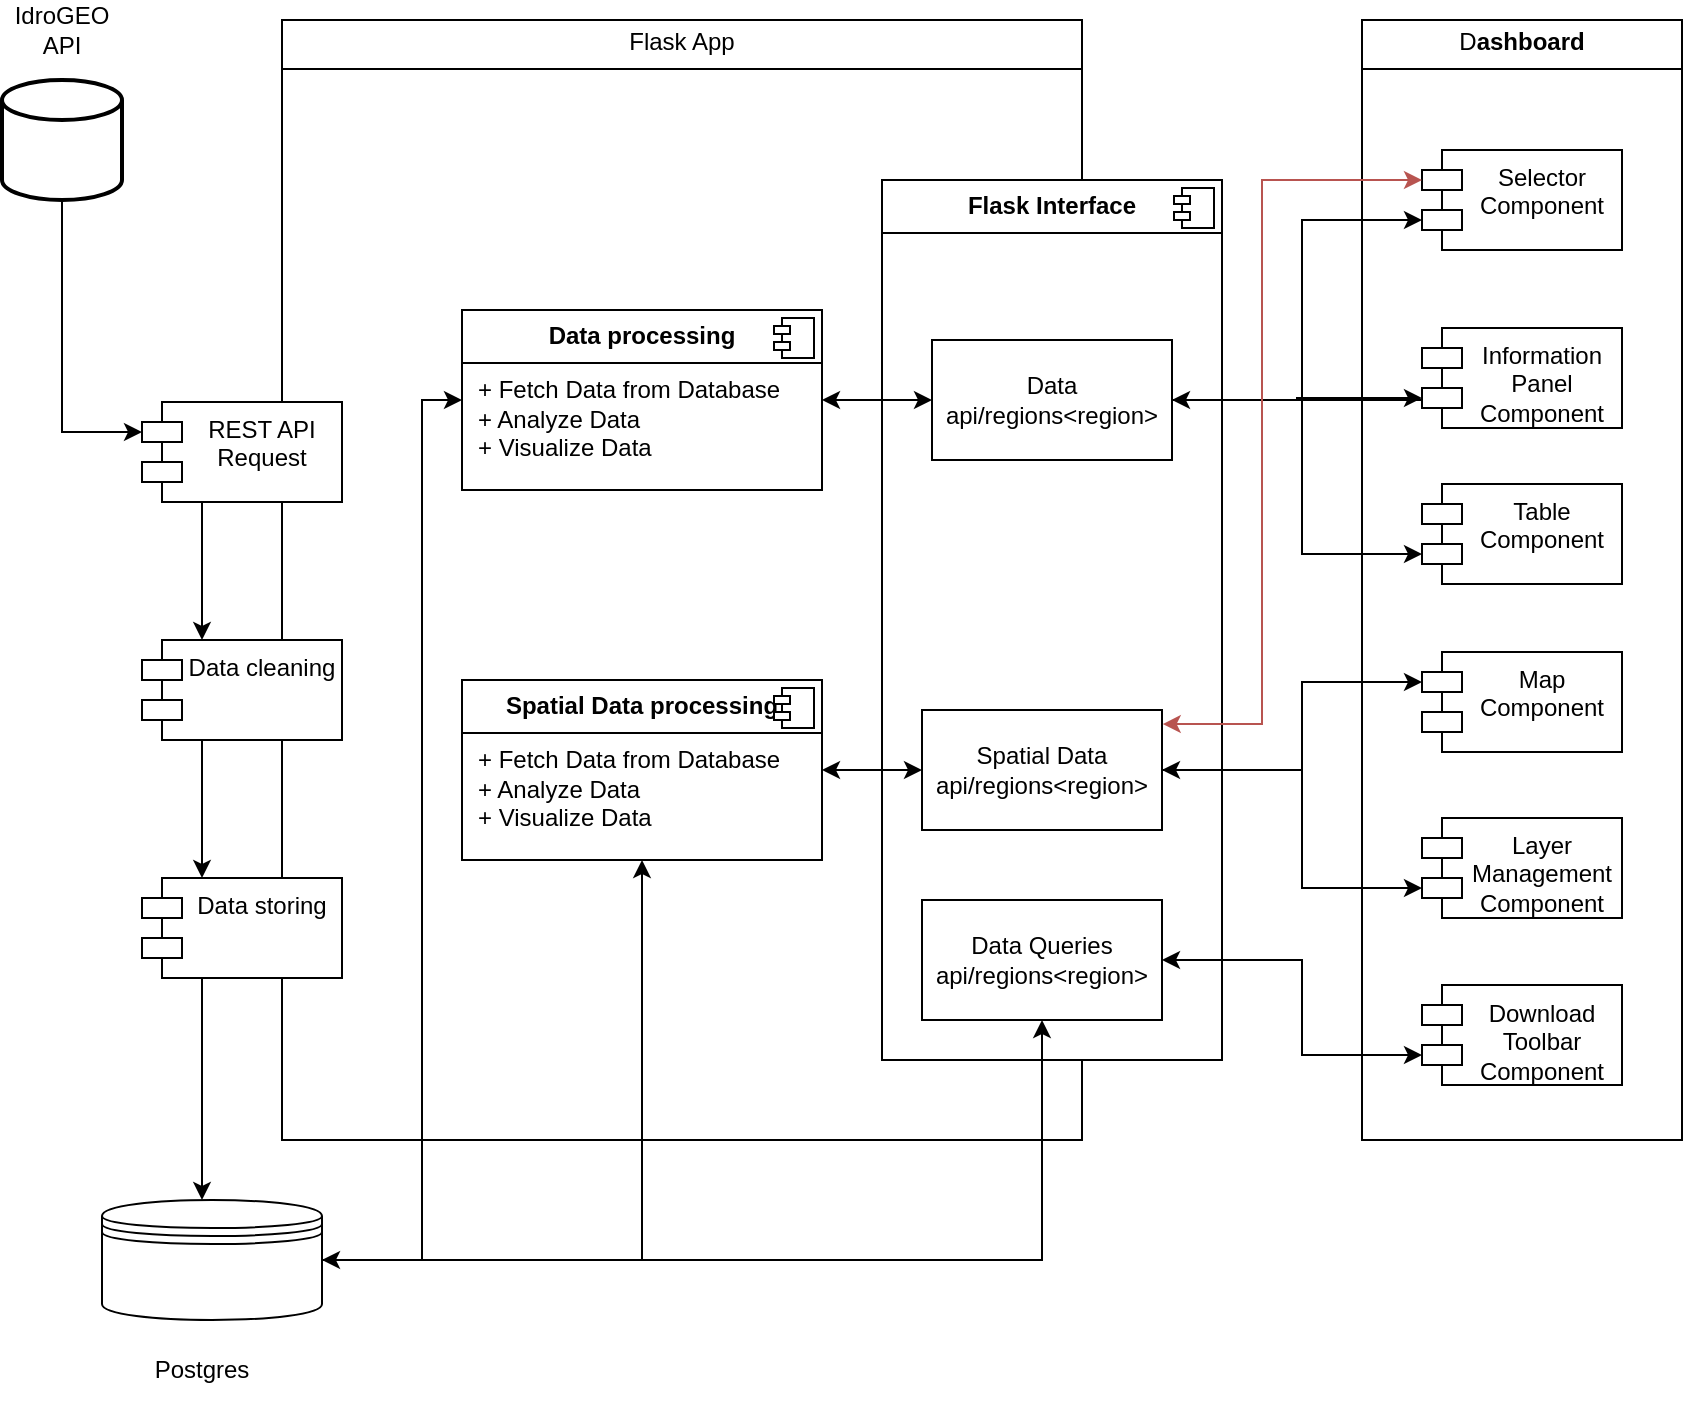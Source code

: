 <mxfile version="24.2.5" type="device">
  <diagram name="Page-1" id="a7904f86-f2b4-8e86-fa97-74104820619b">
    <mxGraphModel dx="1221" dy="717" grid="1" gridSize="10" guides="1" tooltips="1" connect="1" arrows="1" fold="1" page="1" pageScale="1" pageWidth="1100" pageHeight="850" background="none" math="0" shadow="0">
      <root>
        <mxCell id="0" />
        <mxCell id="1" parent="0" />
        <mxCell id="tvobXu7eMwczCTrJ5q9M-32" value="&lt;p style=&quot;text-align: center; margin: 4px 0px 0px;&quot;&gt;Flask App&lt;/p&gt;&lt;hr size=&quot;1&quot; style=&quot;border-style:solid;&quot;&gt;&lt;p style=&quot;margin:0px;margin-left:8px;&quot;&gt;&lt;br&gt;&lt;/p&gt;" style="verticalAlign=top;align=left;overflow=fill;html=1;whiteSpace=wrap;" parent="1" vertex="1">
          <mxGeometry x="280" y="100" width="400" height="560" as="geometry" />
        </mxCell>
        <mxCell id="tvobXu7eMwczCTrJ5q9M-31" value="&lt;p style=&quot;text-align: center; margin: 4px 0px 0px;&quot;&gt;D&lt;b style=&quot;&quot;&gt;ashboard&lt;/b&gt;&lt;/p&gt;&lt;hr size=&quot;1&quot; style=&quot;border-style:solid;&quot;&gt;&lt;p style=&quot;margin:0px;margin-left:8px;&quot;&gt;&lt;br&gt;&lt;/p&gt;" style="verticalAlign=top;align=left;overflow=fill;html=1;whiteSpace=wrap;" parent="1" vertex="1">
          <mxGeometry x="820" y="100" width="160" height="560" as="geometry" />
        </mxCell>
        <mxCell id="tvobXu7eMwczCTrJ5q9M-25" value="&lt;p style=&quot;margin:0px;margin-top:6px;text-align:center;&quot;&gt;&lt;b&gt;Flask Interface&lt;/b&gt;&lt;/p&gt;&lt;hr size=&quot;1&quot; style=&quot;border-style:solid;&quot;&gt;&lt;p style=&quot;margin:0px;margin-left:8px;&quot;&gt;&lt;br&gt;&lt;/p&gt;" style="align=left;overflow=fill;html=1;dropTarget=0;whiteSpace=wrap;" parent="1" vertex="1">
          <mxGeometry x="580" y="180" width="170" height="440" as="geometry" />
        </mxCell>
        <mxCell id="tvobXu7eMwczCTrJ5q9M-26" value="" style="shape=component;jettyWidth=8;jettyHeight=4;" parent="tvobXu7eMwczCTrJ5q9M-25" vertex="1">
          <mxGeometry x="1" width="20" height="20" relative="1" as="geometry">
            <mxPoint x="-24" y="4" as="offset" />
          </mxGeometry>
        </mxCell>
        <mxCell id="tvobXu7eMwczCTrJ5q9M-3" value="Selector Component" style="shape=module;align=left;spacingLeft=20;align=center;verticalAlign=top;whiteSpace=wrap;html=1;" parent="1" vertex="1">
          <mxGeometry x="850" y="165" width="100" height="50" as="geometry" />
        </mxCell>
        <mxCell id="tvobXu7eMwczCTrJ5q9M-56" style="edgeStyle=orthogonalEdgeStyle;rounded=0;orthogonalLoop=1;jettySize=auto;html=1;" parent="1" source="tvobXu7eMwczCTrJ5q9M-4" target="tvobXu7eMwczCTrJ5q9M-9" edge="1">
          <mxGeometry relative="1" as="geometry">
            <Array as="points">
              <mxPoint x="820" y="290" />
              <mxPoint x="820" y="290" />
            </Array>
          </mxGeometry>
        </mxCell>
        <mxCell id="tvobXu7eMwczCTrJ5q9M-4" value="Information Panel Component" style="shape=module;align=left;spacingLeft=20;align=center;verticalAlign=top;whiteSpace=wrap;html=1;" parent="1" vertex="1">
          <mxGeometry x="850" y="254" width="100" height="50" as="geometry" />
        </mxCell>
        <mxCell id="tvobXu7eMwczCTrJ5q9M-5" value="Table Component" style="shape=module;align=left;spacingLeft=20;align=center;verticalAlign=top;whiteSpace=wrap;html=1;" parent="1" vertex="1">
          <mxGeometry x="850" y="332" width="100" height="50" as="geometry" />
        </mxCell>
        <mxCell id="tvobXu7eMwczCTrJ5q9M-6" value="Map Component" style="shape=module;align=left;spacingLeft=20;align=center;verticalAlign=top;whiteSpace=wrap;html=1;" parent="1" vertex="1">
          <mxGeometry x="850" y="416" width="100" height="50" as="geometry" />
        </mxCell>
        <mxCell id="tvobXu7eMwczCTrJ5q9M-7" value="Layer Management Component" style="shape=module;align=left;spacingLeft=20;align=center;verticalAlign=top;whiteSpace=wrap;html=1;" parent="1" vertex="1">
          <mxGeometry x="850" y="499" width="100" height="50" as="geometry" />
        </mxCell>
        <mxCell id="tvobXu7eMwczCTrJ5q9M-8" value="Download Toolbar Component" style="shape=module;align=left;spacingLeft=20;align=center;verticalAlign=top;whiteSpace=wrap;html=1;" parent="1" vertex="1">
          <mxGeometry x="850" y="582.5" width="100" height="50" as="geometry" />
        </mxCell>
        <mxCell id="tvobXu7eMwczCTrJ5q9M-9" value="&lt;div&gt;Data&lt;/div&gt;&lt;div&gt;api/regions&amp;lt;region&amp;gt;&lt;/div&gt;" style="rounded=0;whiteSpace=wrap;html=1;" parent="1" vertex="1">
          <mxGeometry x="605" y="260" width="120" height="60" as="geometry" />
        </mxCell>
        <mxCell id="tvobXu7eMwczCTrJ5q9M-10" value="&lt;div&gt;Spatial Data&lt;/div&gt;&lt;div&gt;api/regions&amp;lt;region&amp;gt;&lt;/div&gt;" style="rounded=0;whiteSpace=wrap;html=1;" parent="1" vertex="1">
          <mxGeometry x="600" y="445" width="120" height="60" as="geometry" />
        </mxCell>
        <mxCell id="tvobXu7eMwczCTrJ5q9M-11" value="&lt;div&gt;Data Queries&lt;/div&gt;&lt;div&gt;api/regions&amp;lt;region&amp;gt;&lt;/div&gt;" style="rounded=0;whiteSpace=wrap;html=1;" parent="1" vertex="1">
          <mxGeometry x="600" y="540" width="120" height="60" as="geometry" />
        </mxCell>
        <mxCell id="tvobXu7eMwczCTrJ5q9M-12" value="" style="strokeWidth=2;html=1;shape=mxgraph.flowchart.database;whiteSpace=wrap;" parent="1" vertex="1">
          <mxGeometry x="140" y="130" width="60" height="60" as="geometry" />
        </mxCell>
        <mxCell id="tvobXu7eMwczCTrJ5q9M-13" value="IdroGEO API" style="text;html=1;align=center;verticalAlign=middle;whiteSpace=wrap;rounded=0;" parent="1" vertex="1">
          <mxGeometry x="140" y="90" width="60" height="30" as="geometry" />
        </mxCell>
        <mxCell id="tvobXu7eMwczCTrJ5q9M-44" style="edgeStyle=orthogonalEdgeStyle;rounded=0;orthogonalLoop=1;jettySize=auto;html=1;entryX=0;entryY=0.5;entryDx=0;entryDy=0;endArrow=classic;endFill=1;startArrow=classic;startFill=1;" parent="1" source="tvobXu7eMwczCTrJ5q9M-16" target="tvobXu7eMwczCTrJ5q9M-9" edge="1">
          <mxGeometry relative="1" as="geometry" />
        </mxCell>
        <mxCell id="tvobXu7eMwczCTrJ5q9M-16" value="&lt;p style=&quot;margin:0px;margin-top:6px;text-align:center;&quot;&gt;&lt;b&gt;Data processing&lt;/b&gt;&lt;/p&gt;&lt;hr size=&quot;1&quot; style=&quot;border-style:solid;&quot;&gt;&lt;p style=&quot;margin:0px;margin-left:8px;&quot;&gt;+ Fetch Data from Database&lt;br&gt;+ Analyze Data&lt;/p&gt;&lt;p style=&quot;margin:0px;margin-left:8px;&quot;&gt;+ Visualize Data&lt;br&gt;&lt;/p&gt;" style="align=left;overflow=fill;html=1;dropTarget=0;whiteSpace=wrap;" parent="1" vertex="1">
          <mxGeometry x="370" y="245" width="180" height="90" as="geometry" />
        </mxCell>
        <mxCell id="tvobXu7eMwczCTrJ5q9M-17" value="" style="shape=component;jettyWidth=8;jettyHeight=4;" parent="tvobXu7eMwczCTrJ5q9M-16" vertex="1">
          <mxGeometry x="1" width="20" height="20" relative="1" as="geometry">
            <mxPoint x="-24" y="4" as="offset" />
          </mxGeometry>
        </mxCell>
        <mxCell id="tvobXu7eMwczCTrJ5q9M-35" value="" style="edgeStyle=orthogonalEdgeStyle;rounded=0;orthogonalLoop=1;jettySize=auto;html=1;" parent="1" source="tvobXu7eMwczCTrJ5q9M-18" target="tvobXu7eMwczCTrJ5q9M-19" edge="1">
          <mxGeometry relative="1" as="geometry">
            <Array as="points">
              <mxPoint x="240" y="370" />
              <mxPoint x="240" y="370" />
            </Array>
          </mxGeometry>
        </mxCell>
        <mxCell id="tvobXu7eMwczCTrJ5q9M-18" value="&lt;div&gt;REST API&lt;br&gt;&lt;/div&gt;&lt;div&gt;Request&lt;/div&gt;" style="shape=module;align=left;spacingLeft=20;align=center;verticalAlign=top;whiteSpace=wrap;html=1;" parent="1" vertex="1">
          <mxGeometry x="210" y="291" width="100" height="50" as="geometry" />
        </mxCell>
        <mxCell id="tvobXu7eMwczCTrJ5q9M-36" value="" style="edgeStyle=orthogonalEdgeStyle;rounded=0;orthogonalLoop=1;jettySize=auto;html=1;" parent="1" source="tvobXu7eMwczCTrJ5q9M-19" target="tvobXu7eMwczCTrJ5q9M-20" edge="1">
          <mxGeometry relative="1" as="geometry">
            <Array as="points">
              <mxPoint x="240" y="490" />
              <mxPoint x="240" y="490" />
            </Array>
          </mxGeometry>
        </mxCell>
        <mxCell id="tvobXu7eMwczCTrJ5q9M-19" value="Data cleaning" style="shape=module;align=left;spacingLeft=20;align=center;verticalAlign=top;whiteSpace=wrap;html=1;" parent="1" vertex="1">
          <mxGeometry x="210" y="410" width="100" height="50" as="geometry" />
        </mxCell>
        <mxCell id="tvobXu7eMwczCTrJ5q9M-37" value="" style="edgeStyle=orthogonalEdgeStyle;rounded=0;orthogonalLoop=1;jettySize=auto;html=1;" parent="1" source="tvobXu7eMwczCTrJ5q9M-20" target="tvobXu7eMwczCTrJ5q9M-21" edge="1">
          <mxGeometry relative="1" as="geometry">
            <Array as="points">
              <mxPoint x="240" y="620" />
              <mxPoint x="240" y="620" />
            </Array>
          </mxGeometry>
        </mxCell>
        <mxCell id="tvobXu7eMwczCTrJ5q9M-20" value="Data storing" style="shape=module;align=left;spacingLeft=20;align=center;verticalAlign=top;whiteSpace=wrap;html=1;" parent="1" vertex="1">
          <mxGeometry x="210" y="529" width="100" height="50" as="geometry" />
        </mxCell>
        <mxCell id="tvobXu7eMwczCTrJ5q9M-40" style="edgeStyle=orthogonalEdgeStyle;rounded=0;orthogonalLoop=1;jettySize=auto;html=1;" parent="1" source="tvobXu7eMwczCTrJ5q9M-21" target="tvobXu7eMwczCTrJ5q9M-23" edge="1">
          <mxGeometry relative="1" as="geometry" />
        </mxCell>
        <mxCell id="tvobXu7eMwczCTrJ5q9M-41" style="edgeStyle=orthogonalEdgeStyle;rounded=0;orthogonalLoop=1;jettySize=auto;html=1;entryX=0;entryY=0.5;entryDx=0;entryDy=0;" parent="1" source="tvobXu7eMwczCTrJ5q9M-21" target="tvobXu7eMwczCTrJ5q9M-16" edge="1">
          <mxGeometry relative="1" as="geometry">
            <Array as="points">
              <mxPoint x="350" y="720" />
              <mxPoint x="350" y="290" />
            </Array>
          </mxGeometry>
        </mxCell>
        <mxCell id="tvobXu7eMwczCTrJ5q9M-42" style="edgeStyle=orthogonalEdgeStyle;rounded=0;orthogonalLoop=1;jettySize=auto;html=1;entryX=0.5;entryY=1;entryDx=0;entryDy=0;startArrow=classic;startFill=1;" parent="1" source="tvobXu7eMwczCTrJ5q9M-21" target="tvobXu7eMwczCTrJ5q9M-11" edge="1">
          <mxGeometry relative="1" as="geometry" />
        </mxCell>
        <mxCell id="tvobXu7eMwczCTrJ5q9M-21" value="" style="shape=datastore;whiteSpace=wrap;html=1;" parent="1" vertex="1">
          <mxGeometry x="190" y="690" width="110" height="60" as="geometry" />
        </mxCell>
        <mxCell id="tvobXu7eMwczCTrJ5q9M-22" value="Postgres" style="text;html=1;align=center;verticalAlign=middle;whiteSpace=wrap;rounded=0;" parent="1" vertex="1">
          <mxGeometry x="210" y="760" width="60" height="30" as="geometry" />
        </mxCell>
        <mxCell id="tvobXu7eMwczCTrJ5q9M-45" style="edgeStyle=orthogonalEdgeStyle;rounded=0;orthogonalLoop=1;jettySize=auto;html=1;entryX=0;entryY=0.5;entryDx=0;entryDy=0;startArrow=classic;startFill=1;" parent="1" source="tvobXu7eMwczCTrJ5q9M-23" target="tvobXu7eMwczCTrJ5q9M-10" edge="1">
          <mxGeometry relative="1" as="geometry" />
        </mxCell>
        <mxCell id="tvobXu7eMwczCTrJ5q9M-23" value="&lt;p style=&quot;text-align: center; margin: 6px 0px 0px;&quot;&gt;&lt;span style=&quot;background-color: initial; text-align: left;&quot;&gt;&lt;b&gt;Spatial&amp;nbsp;&lt;/b&gt;&lt;/span&gt;&lt;b&gt;Data processing&lt;/b&gt;&lt;/p&gt;&lt;hr size=&quot;1&quot; style=&quot;border-style:solid;&quot;&gt;&lt;p style=&quot;margin:0px;margin-left:8px;&quot;&gt;+ Fetch Data from Database&lt;br&gt;+ Analyze Data&lt;/p&gt;&lt;p style=&quot;margin:0px;margin-left:8px;&quot;&gt;+ Visualize Data&lt;br&gt;&lt;/p&gt;" style="align=left;overflow=fill;html=1;dropTarget=0;whiteSpace=wrap;" parent="1" vertex="1">
          <mxGeometry x="370" y="430" width="180" height="90" as="geometry" />
        </mxCell>
        <mxCell id="tvobXu7eMwczCTrJ5q9M-24" value="" style="shape=component;jettyWidth=8;jettyHeight=4;" parent="tvobXu7eMwczCTrJ5q9M-23" vertex="1">
          <mxGeometry x="1" width="20" height="20" relative="1" as="geometry">
            <mxPoint x="-24" y="4" as="offset" />
          </mxGeometry>
        </mxCell>
        <mxCell id="tvobXu7eMwczCTrJ5q9M-38" style="edgeStyle=orthogonalEdgeStyle;rounded=0;orthogonalLoop=1;jettySize=auto;html=1;entryX=0;entryY=0;entryDx=0;entryDy=15;entryPerimeter=0;" parent="1" source="tvobXu7eMwczCTrJ5q9M-12" target="tvobXu7eMwczCTrJ5q9M-18" edge="1">
          <mxGeometry relative="1" as="geometry">
            <Array as="points">
              <mxPoint x="170" y="306" />
            </Array>
          </mxGeometry>
        </mxCell>
        <mxCell id="tvobXu7eMwczCTrJ5q9M-47" style="edgeStyle=orthogonalEdgeStyle;rounded=0;orthogonalLoop=1;jettySize=auto;html=1;entryX=0;entryY=0;entryDx=0;entryDy=35;entryPerimeter=0;" parent="1" source="tvobXu7eMwczCTrJ5q9M-9" target="tvobXu7eMwczCTrJ5q9M-3" edge="1">
          <mxGeometry relative="1" as="geometry">
            <Array as="points">
              <mxPoint x="790" y="290" />
              <mxPoint x="790" y="200" />
            </Array>
          </mxGeometry>
        </mxCell>
        <mxCell id="tvobXu7eMwczCTrJ5q9M-49" style="edgeStyle=orthogonalEdgeStyle;rounded=0;orthogonalLoop=1;jettySize=auto;html=1;entryX=0;entryY=0;entryDx=0;entryDy=35;entryPerimeter=0;" parent="1" source="tvobXu7eMwczCTrJ5q9M-9" target="tvobXu7eMwczCTrJ5q9M-5" edge="1">
          <mxGeometry relative="1" as="geometry">
            <Array as="points">
              <mxPoint x="790" y="290" />
              <mxPoint x="790" y="367" />
            </Array>
          </mxGeometry>
        </mxCell>
        <mxCell id="tvobXu7eMwczCTrJ5q9M-50" style="edgeStyle=orthogonalEdgeStyle;rounded=0;orthogonalLoop=1;jettySize=auto;html=1;entryX=0;entryY=0;entryDx=0;entryDy=15;entryPerimeter=0;" parent="1" source="tvobXu7eMwczCTrJ5q9M-10" target="tvobXu7eMwczCTrJ5q9M-6" edge="1">
          <mxGeometry relative="1" as="geometry">
            <Array as="points">
              <mxPoint x="790" y="475" />
              <mxPoint x="790" y="431" />
            </Array>
          </mxGeometry>
        </mxCell>
        <mxCell id="tvobXu7eMwczCTrJ5q9M-51" style="edgeStyle=orthogonalEdgeStyle;rounded=0;orthogonalLoop=1;jettySize=auto;html=1;exitX=0;exitY=0;exitDx=0;exitDy=35;exitPerimeter=0;startArrow=classic;startFill=1;" parent="1" source="tvobXu7eMwczCTrJ5q9M-7" target="tvobXu7eMwczCTrJ5q9M-10" edge="1">
          <mxGeometry relative="1" as="geometry">
            <Array as="points">
              <mxPoint x="790" y="534" />
              <mxPoint x="790" y="475" />
            </Array>
          </mxGeometry>
        </mxCell>
        <mxCell id="tvobXu7eMwczCTrJ5q9M-52" style="edgeStyle=orthogonalEdgeStyle;rounded=0;orthogonalLoop=1;jettySize=auto;html=1;entryX=0;entryY=0;entryDx=0;entryDy=35;entryPerimeter=0;" parent="1" source="tvobXu7eMwczCTrJ5q9M-9" target="tvobXu7eMwczCTrJ5q9M-4" edge="1">
          <mxGeometry relative="1" as="geometry" />
        </mxCell>
        <mxCell id="tvobXu7eMwczCTrJ5q9M-55" style="edgeStyle=orthogonalEdgeStyle;rounded=0;orthogonalLoop=1;jettySize=auto;html=1;entryX=0;entryY=0;entryDx=0;entryDy=35;entryPerimeter=0;startArrow=classic;startFill=1;" parent="1" source="tvobXu7eMwczCTrJ5q9M-11" target="tvobXu7eMwczCTrJ5q9M-8" edge="1">
          <mxGeometry relative="1" as="geometry">
            <Array as="points">
              <mxPoint x="790" y="570" />
              <mxPoint x="790" y="617" />
            </Array>
          </mxGeometry>
        </mxCell>
        <mxCell id="brj_XuzgNIkTWuv4VV3e-1" style="edgeStyle=orthogonalEdgeStyle;rounded=0;orthogonalLoop=1;jettySize=auto;html=1;entryX=1.003;entryY=0.117;entryDx=0;entryDy=0;entryPerimeter=0;startArrow=classic;startFill=1;fillColor=#f8cecc;strokeColor=#b85450;" edge="1" parent="1" source="tvobXu7eMwczCTrJ5q9M-3" target="tvobXu7eMwczCTrJ5q9M-10">
          <mxGeometry relative="1" as="geometry">
            <Array as="points">
              <mxPoint x="770" y="180" />
              <mxPoint x="770" y="452" />
            </Array>
          </mxGeometry>
        </mxCell>
      </root>
    </mxGraphModel>
  </diagram>
</mxfile>
